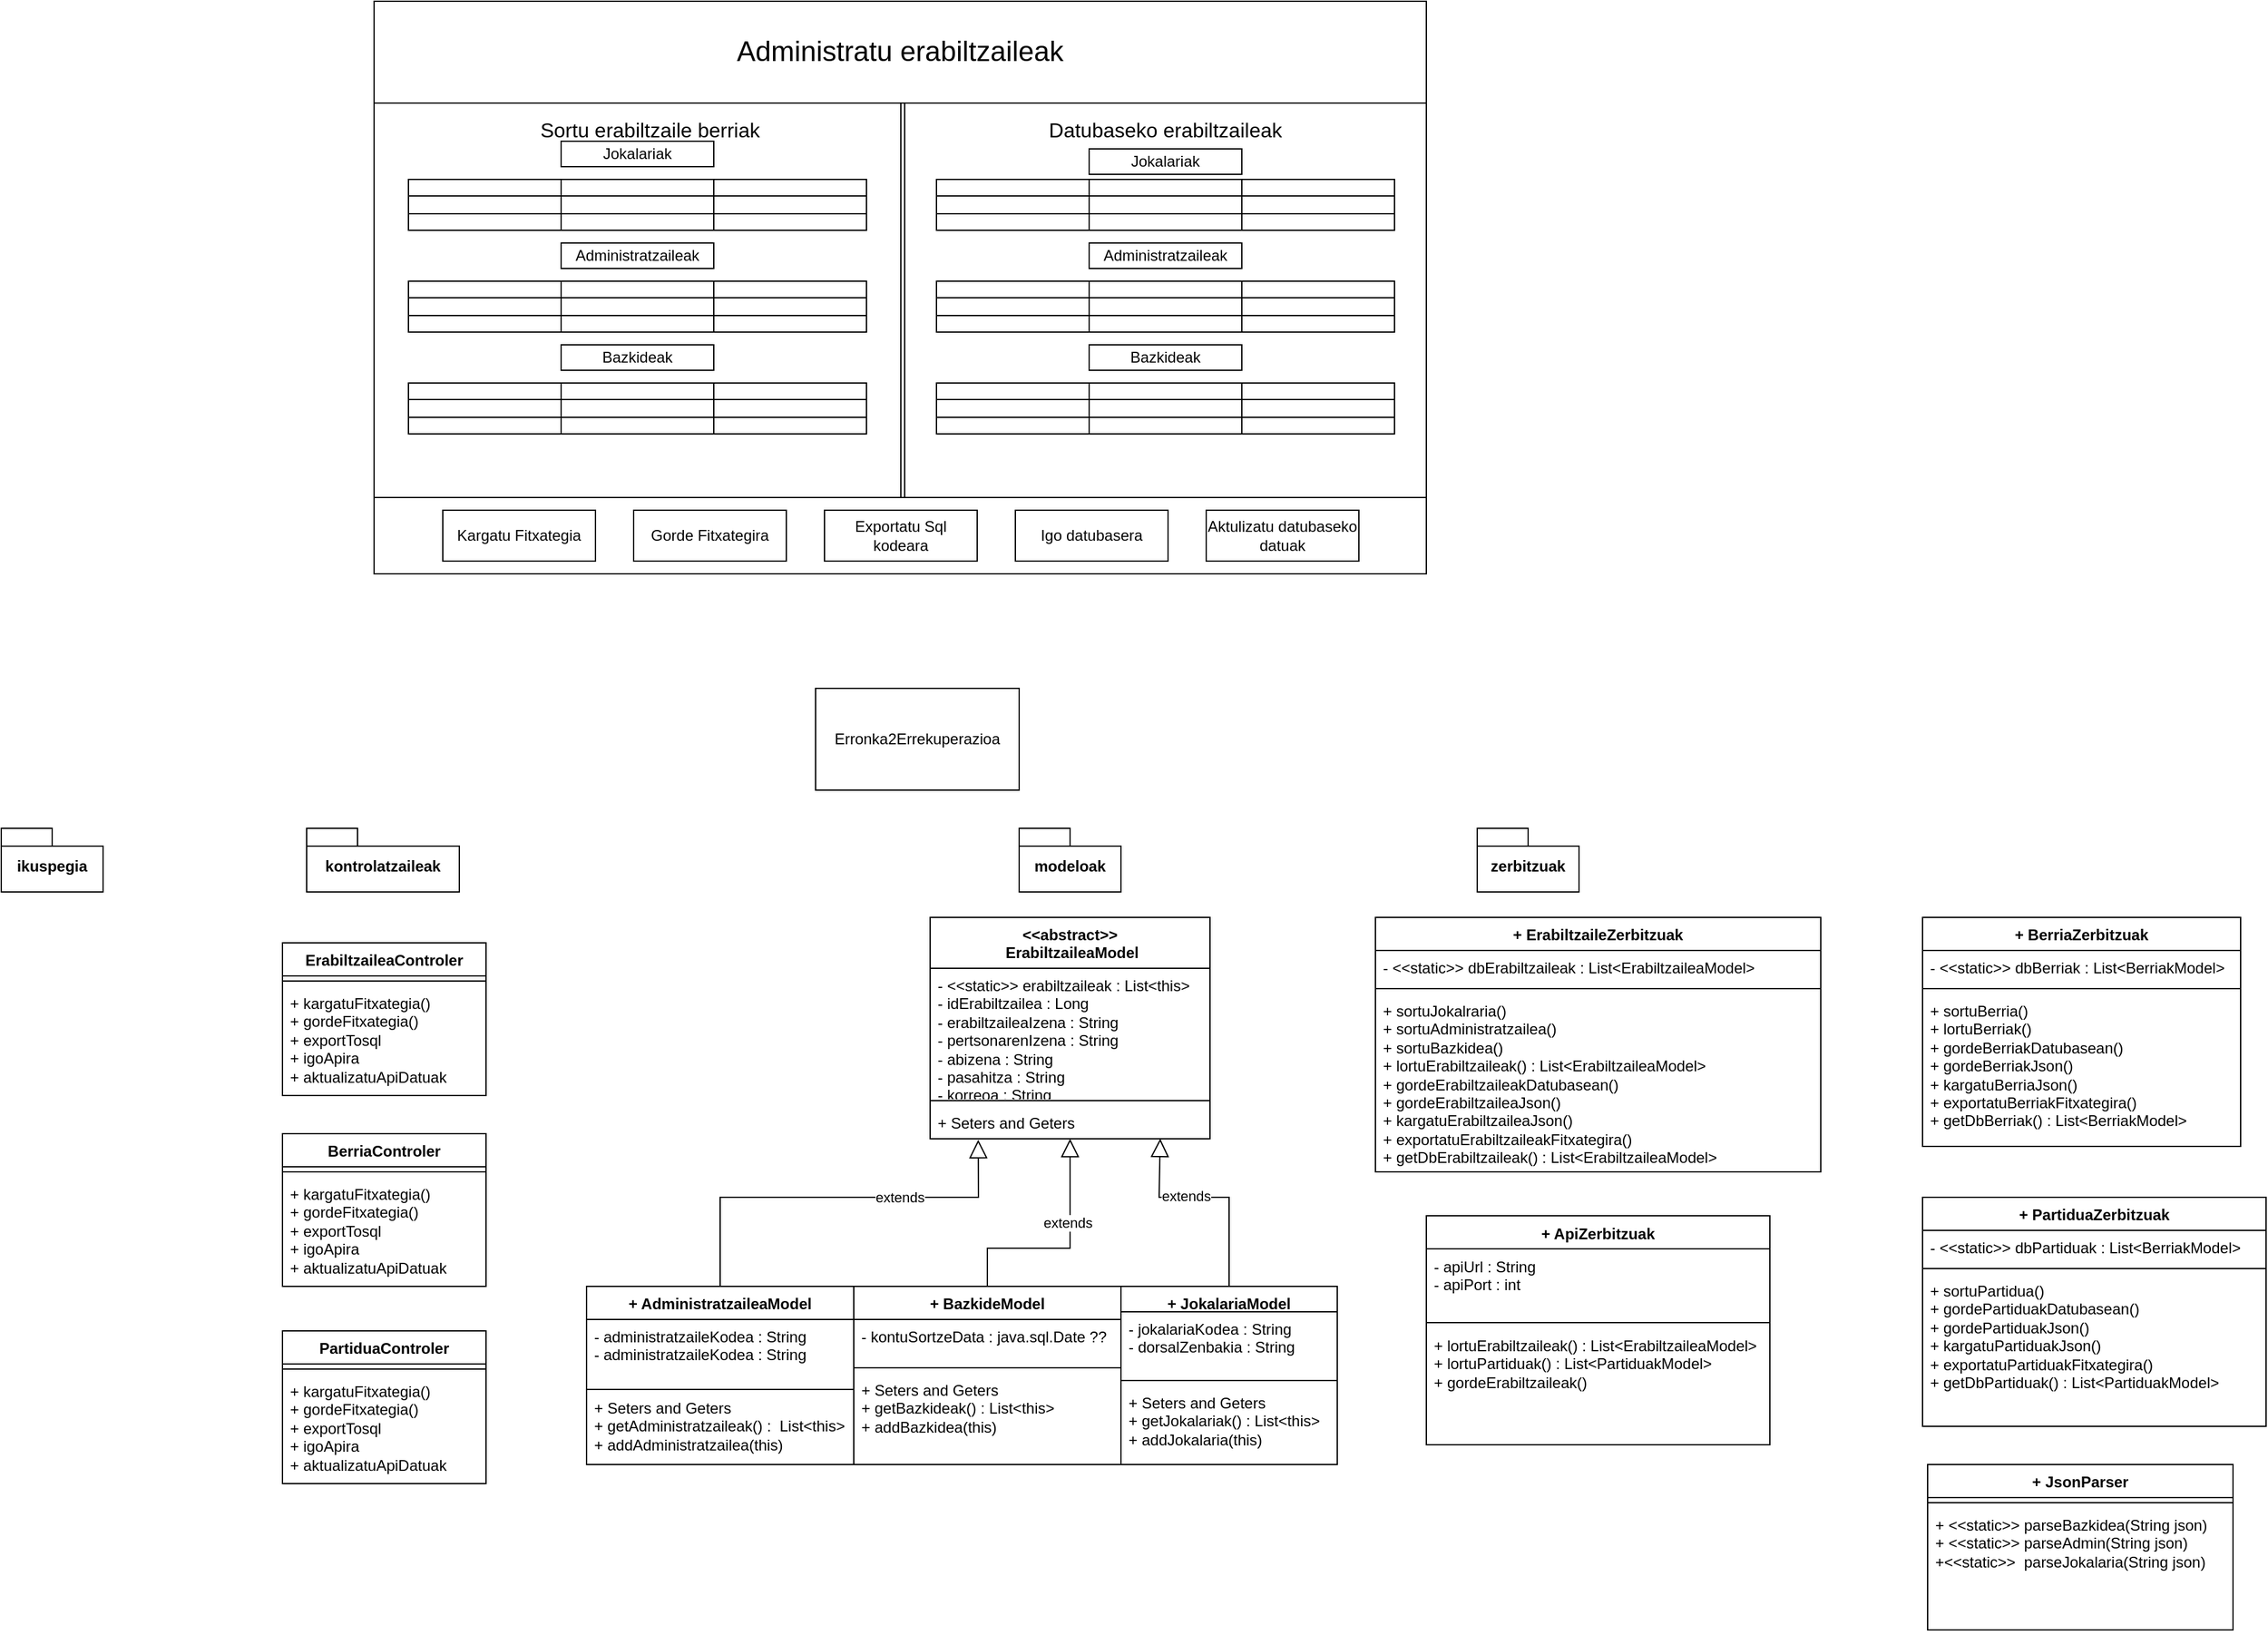 <mxfile version="24.2.1" type="github">
  <diagram name="Página-1" id="b0td1KGCIOVVUUMVwXor">
    <mxGraphModel dx="2000" dy="1765" grid="1" gridSize="10" guides="1" tooltips="1" connect="1" arrows="1" fold="1" page="1" pageScale="1" pageWidth="827" pageHeight="1169" background="#FFFFFF" math="0" shadow="0">
      <root>
        <mxCell id="0" />
        <mxCell id="1" parent="0" />
        <mxCell id="ao7O_Tj5wUaxiQU58cre-1" value="Erronka2Errekuperazioa" style="rounded=0;whiteSpace=wrap;html=1;" parent="1" vertex="1">
          <mxGeometry x="360" y="80" width="160" height="80" as="geometry" />
        </mxCell>
        <mxCell id="ao7O_Tj5wUaxiQU58cre-2" value="ikuspegia" style="shape=folder;fontStyle=1;spacingTop=10;tabWidth=40;tabHeight=14;tabPosition=left;html=1;whiteSpace=wrap;" parent="1" vertex="1">
          <mxGeometry x="-280" y="190" width="80" height="50" as="geometry" />
        </mxCell>
        <mxCell id="ao7O_Tj5wUaxiQU58cre-3" value="kontrolatzaileak" style="shape=folder;fontStyle=1;spacingTop=10;tabWidth=40;tabHeight=14;tabPosition=left;html=1;whiteSpace=wrap;" parent="1" vertex="1">
          <mxGeometry x="-40" y="190" width="120" height="50" as="geometry" />
        </mxCell>
        <mxCell id="ao7O_Tj5wUaxiQU58cre-4" value="modeloak" style="shape=folder;fontStyle=1;spacingTop=10;tabWidth=40;tabHeight=14;tabPosition=left;html=1;whiteSpace=wrap;" parent="1" vertex="1">
          <mxGeometry x="520" y="190" width="80" height="50" as="geometry" />
        </mxCell>
        <mxCell id="ao7O_Tj5wUaxiQU58cre-5" value="zerbitzuak" style="shape=folder;fontStyle=1;spacingTop=10;tabWidth=40;tabHeight=14;tabPosition=left;html=1;whiteSpace=wrap;" parent="1" vertex="1">
          <mxGeometry x="880" y="190" width="80" height="50" as="geometry" />
        </mxCell>
        <mxCell id="ao7O_Tj5wUaxiQU58cre-6" value="&lt;div&gt;&amp;lt;&amp;lt;abstract&amp;gt;&amp;gt;&lt;/div&gt;&amp;nbsp;ErabiltzaileaModel" style="swimlane;fontStyle=1;align=center;verticalAlign=top;childLayout=stackLayout;horizontal=1;startSize=40;horizontalStack=0;resizeParent=1;resizeParentMax=0;resizeLast=0;collapsible=1;marginBottom=0;whiteSpace=wrap;html=1;" parent="1" vertex="1">
          <mxGeometry x="450" y="260" width="220" height="174" as="geometry" />
        </mxCell>
        <mxCell id="ao7O_Tj5wUaxiQU58cre-7" value="&lt;div&gt;- &amp;lt;&amp;lt;static&amp;gt;&amp;gt; erabiltzaileak : List&amp;lt;this&amp;gt;&lt;/div&gt;- idErabiltzailea : Long&lt;div&gt;- erabiltzaileaIzena : String&lt;/div&gt;&lt;div&gt;- pertsonarenIzena : String&lt;/div&gt;&lt;div&gt;- abizena : String&lt;/div&gt;&lt;div&gt;- pasahitza : String&lt;/div&gt;&lt;div&gt;- korreoa : String&lt;/div&gt;" style="text;strokeColor=none;fillColor=none;align=left;verticalAlign=top;spacingLeft=4;spacingRight=4;overflow=hidden;rotatable=0;points=[[0,0.5],[1,0.5]];portConstraint=eastwest;whiteSpace=wrap;html=1;" parent="ao7O_Tj5wUaxiQU58cre-6" vertex="1">
          <mxGeometry y="40" width="220" height="100" as="geometry" />
        </mxCell>
        <mxCell id="ao7O_Tj5wUaxiQU58cre-8" value="" style="line;strokeWidth=1;fillColor=none;align=left;verticalAlign=middle;spacingTop=-1;spacingLeft=3;spacingRight=3;rotatable=0;labelPosition=right;points=[];portConstraint=eastwest;strokeColor=inherit;" parent="ao7O_Tj5wUaxiQU58cre-6" vertex="1">
          <mxGeometry y="140" width="220" height="8" as="geometry" />
        </mxCell>
        <mxCell id="ao7O_Tj5wUaxiQU58cre-9" value="+ Seters and Geters" style="text;strokeColor=none;fillColor=none;align=left;verticalAlign=top;spacingLeft=4;spacingRight=4;overflow=hidden;rotatable=0;points=[[0,0.5],[1,0.5]];portConstraint=eastwest;whiteSpace=wrap;html=1;" parent="ao7O_Tj5wUaxiQU58cre-6" vertex="1">
          <mxGeometry y="148" width="220" height="26" as="geometry" />
        </mxCell>
        <mxCell id="ao7O_Tj5wUaxiQU58cre-10" value="+ JokalariaModel" style="swimlane;fontStyle=1;align=center;verticalAlign=top;childLayout=stackLayout;horizontal=1;startSize=20;horizontalStack=0;resizeParent=1;resizeParentMax=0;resizeLast=0;collapsible=1;marginBottom=0;whiteSpace=wrap;html=1;" parent="1" vertex="1">
          <mxGeometry x="600" y="550" width="170" height="140" as="geometry" />
        </mxCell>
        <mxCell id="LetN_RV759guSiDP1PKQ-1" value="&lt;div&gt;&lt;span style=&quot;background-color: initial;&quot;&gt;- jokalariaKodea : String&lt;/span&gt;&lt;br&gt;&lt;/div&gt;&lt;div&gt;- dorsalZenbakia : String&lt;/div&gt;" style="text;strokeColor=none;fillColor=none;align=left;verticalAlign=top;spacingLeft=4;spacingRight=4;overflow=hidden;rotatable=0;points=[[0,0.5],[1,0.5]];portConstraint=eastwest;whiteSpace=wrap;html=1;" parent="ao7O_Tj5wUaxiQU58cre-10" vertex="1">
          <mxGeometry y="20" width="170" height="50" as="geometry" />
        </mxCell>
        <mxCell id="ao7O_Tj5wUaxiQU58cre-12" value="" style="line;strokeWidth=1;fillColor=none;align=left;verticalAlign=middle;spacingTop=-1;spacingLeft=3;spacingRight=3;rotatable=0;labelPosition=right;points=[];portConstraint=eastwest;strokeColor=inherit;" parent="ao7O_Tj5wUaxiQU58cre-10" vertex="1">
          <mxGeometry y="70" width="170" height="8" as="geometry" />
        </mxCell>
        <mxCell id="ao7O_Tj5wUaxiQU58cre-13" value="+ Seters and Geters&lt;div&gt;+ getJokalariak() : List&amp;lt;this&amp;gt;&lt;/div&gt;&lt;div&gt;+ addJokalaria(this)&lt;/div&gt;" style="text;strokeColor=none;fillColor=none;align=left;verticalAlign=top;spacingLeft=4;spacingRight=4;overflow=hidden;rotatable=0;points=[[0,0.5],[1,0.5]];portConstraint=eastwest;whiteSpace=wrap;html=1;" parent="ao7O_Tj5wUaxiQU58cre-10" vertex="1">
          <mxGeometry y="78" width="170" height="62" as="geometry" />
        </mxCell>
        <mxCell id="LetN_RV759guSiDP1PKQ-2" value="+ BazkideModel" style="swimlane;fontStyle=1;align=center;verticalAlign=top;childLayout=stackLayout;horizontal=1;startSize=26;horizontalStack=0;resizeParent=1;resizeParentMax=0;resizeLast=0;collapsible=1;marginBottom=0;whiteSpace=wrap;html=1;" parent="1" vertex="1">
          <mxGeometry x="390" y="550" width="210" height="140" as="geometry" />
        </mxCell>
        <mxCell id="LetN_RV759guSiDP1PKQ-3" value="&lt;div&gt;&lt;span style=&quot;background-color: initial;&quot;&gt;-&amp;nbsp;kontuSortzeData : java.sql.Date ??&lt;/span&gt;&lt;br&gt;&lt;/div&gt;" style="text;strokeColor=none;fillColor=none;align=left;verticalAlign=top;spacingLeft=4;spacingRight=4;overflow=hidden;rotatable=0;points=[[0,0.5],[1,0.5]];portConstraint=eastwest;whiteSpace=wrap;html=1;" parent="LetN_RV759guSiDP1PKQ-2" vertex="1">
          <mxGeometry y="26" width="210" height="34" as="geometry" />
        </mxCell>
        <mxCell id="LetN_RV759guSiDP1PKQ-4" value="" style="line;strokeWidth=1;fillColor=none;align=left;verticalAlign=middle;spacingTop=-1;spacingLeft=3;spacingRight=3;rotatable=0;labelPosition=right;points=[];portConstraint=eastwest;strokeColor=inherit;" parent="LetN_RV759guSiDP1PKQ-2" vertex="1">
          <mxGeometry y="60" width="210" height="8" as="geometry" />
        </mxCell>
        <mxCell id="LetN_RV759guSiDP1PKQ-5" value="+ Seters and Geters&lt;div&gt;+ getBazkideak() : List&amp;lt;this&amp;gt;&lt;/div&gt;&lt;div&gt;+ addBazkidea(this)&lt;/div&gt;" style="text;strokeColor=none;fillColor=none;align=left;verticalAlign=top;spacingLeft=4;spacingRight=4;overflow=hidden;rotatable=0;points=[[0,0.5],[1,0.5]];portConstraint=eastwest;whiteSpace=wrap;html=1;" parent="LetN_RV759guSiDP1PKQ-2" vertex="1">
          <mxGeometry y="68" width="210" height="72" as="geometry" />
        </mxCell>
        <mxCell id="LetN_RV759guSiDP1PKQ-7" value="+ AdministratzaileaModel" style="swimlane;fontStyle=1;align=center;verticalAlign=top;childLayout=stackLayout;horizontal=1;startSize=26;horizontalStack=0;resizeParent=1;resizeParentMax=0;resizeLast=0;collapsible=1;marginBottom=0;whiteSpace=wrap;html=1;" parent="1" vertex="1">
          <mxGeometry x="180" y="550" width="210" height="140" as="geometry" />
        </mxCell>
        <mxCell id="LetN_RV759guSiDP1PKQ-11" value="&lt;div&gt;&lt;span style=&quot;background-color: initial;&quot;&gt;-&amp;nbsp;administratzaileKodea : String&lt;/span&gt;&lt;br&gt;&lt;/div&gt;&lt;div&gt;-&amp;nbsp;administratzaileKodea : String&lt;br&gt;&lt;/div&gt;" style="text;strokeColor=none;fillColor=none;align=left;verticalAlign=top;spacingLeft=4;spacingRight=4;overflow=hidden;rotatable=0;points=[[0,0.5],[1,0.5]];portConstraint=eastwest;whiteSpace=wrap;html=1;" parent="LetN_RV759guSiDP1PKQ-7" vertex="1">
          <mxGeometry y="26" width="210" height="54" as="geometry" />
        </mxCell>
        <mxCell id="LetN_RV759guSiDP1PKQ-9" value="" style="line;strokeWidth=1;fillColor=none;align=left;verticalAlign=middle;spacingTop=-1;spacingLeft=3;spacingRight=3;rotatable=0;labelPosition=right;points=[];portConstraint=eastwest;strokeColor=inherit;" parent="LetN_RV759guSiDP1PKQ-7" vertex="1">
          <mxGeometry y="80" width="210" height="2" as="geometry" />
        </mxCell>
        <mxCell id="LetN_RV759guSiDP1PKQ-10" value="+ Seters and Geters&lt;div&gt;+ getAdministratzaileak() :&amp;nbsp; List&amp;lt;this&amp;gt;&lt;/div&gt;&lt;div&gt;+ addAdministratzailea(this)&lt;/div&gt;" style="text;strokeColor=none;fillColor=none;align=left;verticalAlign=top;spacingLeft=4;spacingRight=4;overflow=hidden;rotatable=0;points=[[0,0.5],[1,0.5]];portConstraint=eastwest;whiteSpace=wrap;html=1;" parent="LetN_RV759guSiDP1PKQ-7" vertex="1">
          <mxGeometry y="82" width="210" height="58" as="geometry" />
        </mxCell>
        <mxCell id="LetN_RV759guSiDP1PKQ-14" value="" style="endArrow=block;endFill=0;endSize=12;html=1;rounded=0;exitX=0.5;exitY=0;exitDx=0;exitDy=0;entryX=0.822;entryY=0.995;entryDx=0;entryDy=0;entryPerimeter=0;" parent="1" source="ao7O_Tj5wUaxiQU58cre-10" target="ao7O_Tj5wUaxiQU58cre-9" edge="1">
          <mxGeometry width="160" relative="1" as="geometry">
            <mxPoint x="460" y="470" as="sourcePoint" />
            <mxPoint x="620" y="470" as="targetPoint" />
            <Array as="points">
              <mxPoint x="685" y="480" />
              <mxPoint x="630" y="480" />
            </Array>
          </mxGeometry>
        </mxCell>
        <mxCell id="46B2_eWp2keLHhOhj212-5" value="extends" style="edgeLabel;html=1;align=center;verticalAlign=middle;resizable=0;points=[];" parent="LetN_RV759guSiDP1PKQ-14" vertex="1" connectable="0">
          <mxGeometry x="0.223" y="-1" relative="1" as="geometry">
            <mxPoint as="offset" />
          </mxGeometry>
        </mxCell>
        <mxCell id="LetN_RV759guSiDP1PKQ-15" value="" style="endArrow=block;endFill=0;endSize=12;html=1;rounded=0;exitX=0.5;exitY=0;exitDx=0;exitDy=0;" parent="1" source="LetN_RV759guSiDP1PKQ-2" target="ao7O_Tj5wUaxiQU58cre-9" edge="1">
          <mxGeometry width="160" relative="1" as="geometry">
            <mxPoint x="520" y="550" as="sourcePoint" />
            <mxPoint x="452" y="434" as="targetPoint" />
            <Array as="points">
              <mxPoint x="495" y="520" />
              <mxPoint x="560" y="520" />
            </Array>
          </mxGeometry>
        </mxCell>
        <mxCell id="46B2_eWp2keLHhOhj212-6" value="extends" style="edgeLabel;html=1;align=center;verticalAlign=middle;resizable=0;points=[];" parent="LetN_RV759guSiDP1PKQ-15" vertex="1" connectable="0">
          <mxGeometry x="0.277" y="2" relative="1" as="geometry">
            <mxPoint as="offset" />
          </mxGeometry>
        </mxCell>
        <mxCell id="LetN_RV759guSiDP1PKQ-16" value="" style="endArrow=block;endFill=0;endSize=12;html=1;rounded=0;exitX=0.5;exitY=0;exitDx=0;exitDy=0;entryX=0.172;entryY=1.031;entryDx=0;entryDy=0;entryPerimeter=0;" parent="1" source="LetN_RV759guSiDP1PKQ-7" target="ao7O_Tj5wUaxiQU58cre-9" edge="1">
          <mxGeometry width="160" relative="1" as="geometry">
            <mxPoint x="320" y="550" as="sourcePoint" />
            <mxPoint x="365" y="434" as="targetPoint" />
            <Array as="points">
              <mxPoint x="285" y="480" />
              <mxPoint x="488" y="480" />
            </Array>
          </mxGeometry>
        </mxCell>
        <mxCell id="46B2_eWp2keLHhOhj212-7" value="extends" style="edgeLabel;html=1;align=center;verticalAlign=middle;resizable=0;points=[];" parent="LetN_RV759guSiDP1PKQ-16" vertex="1" connectable="0">
          <mxGeometry x="0.323" relative="1" as="geometry">
            <mxPoint as="offset" />
          </mxGeometry>
        </mxCell>
        <mxCell id="LetN_RV759guSiDP1PKQ-30" style="edgeStyle=orthogonalEdgeStyle;rounded=0;orthogonalLoop=1;jettySize=auto;html=1;entryX=1;entryY=1.1;entryDx=0;entryDy=0;entryPerimeter=0;" parent="1" edge="1">
          <mxGeometry relative="1" as="geometry">
            <mxPoint x="750" y="310" as="sourcePoint" />
            <mxPoint x="750" y="310" as="targetPoint" />
          </mxGeometry>
        </mxCell>
        <mxCell id="LetN_RV759guSiDP1PKQ-31" value="+ ErabiltzaileZerbitzuak" style="swimlane;fontStyle=1;align=center;verticalAlign=top;childLayout=stackLayout;horizontal=1;startSize=26;horizontalStack=0;resizeParent=1;resizeParentMax=0;resizeLast=0;collapsible=1;marginBottom=0;whiteSpace=wrap;html=1;" parent="1" vertex="1">
          <mxGeometry x="800" y="260" width="350" height="200" as="geometry" />
        </mxCell>
        <mxCell id="LetN_RV759guSiDP1PKQ-32" value="- &amp;lt;&amp;lt;static&amp;gt;&amp;gt;&amp;nbsp;dbErabiltzaileak : List&amp;lt;ErabiltzaileaModel&amp;gt;" style="text;strokeColor=none;fillColor=none;align=left;verticalAlign=top;spacingLeft=4;spacingRight=4;overflow=hidden;rotatable=0;points=[[0,0.5],[1,0.5]];portConstraint=eastwest;whiteSpace=wrap;html=1;" parent="LetN_RV759guSiDP1PKQ-31" vertex="1">
          <mxGeometry y="26" width="350" height="26" as="geometry" />
        </mxCell>
        <mxCell id="LetN_RV759guSiDP1PKQ-33" value="" style="line;strokeWidth=1;fillColor=none;align=left;verticalAlign=middle;spacingTop=-1;spacingLeft=3;spacingRight=3;rotatable=0;labelPosition=right;points=[];portConstraint=eastwest;strokeColor=inherit;" parent="LetN_RV759guSiDP1PKQ-31" vertex="1">
          <mxGeometry y="52" width="350" height="8" as="geometry" />
        </mxCell>
        <mxCell id="LetN_RV759guSiDP1PKQ-34" value="+ sortuJokalraria()&lt;div&gt;+ sortuAdministratzailea()&lt;/div&gt;&lt;div&gt;+ sortuBazkidea()&lt;/div&gt;&lt;div&gt;+ lortuErabiltzaileak() : List&amp;lt;ErabiltzaileaModel&amp;gt;&lt;/div&gt;&lt;div&gt;+ gordeErabiltzaileakDatubasean()&lt;/div&gt;&lt;div&gt;+ gordeErabiltzaileaJson()&lt;/div&gt;&lt;div&gt;+ kargatuErabiltzaileaJson()&lt;/div&gt;&lt;div&gt;+ exportatuErabiltzaileakFitxategira()&lt;/div&gt;&lt;div&gt;+ getDbErabiltzaileak() :&amp;nbsp;&lt;span style=&quot;background-color: initial;&quot;&gt;List&amp;lt;ErabiltzaileaModel&amp;gt;&lt;/span&gt;&lt;/div&gt;" style="text;strokeColor=none;fillColor=none;align=left;verticalAlign=top;spacingLeft=4;spacingRight=4;overflow=hidden;rotatable=0;points=[[0,0.5],[1,0.5]];portConstraint=eastwest;whiteSpace=wrap;html=1;" parent="LetN_RV759guSiDP1PKQ-31" vertex="1">
          <mxGeometry y="60" width="350" height="140" as="geometry" />
        </mxCell>
        <mxCell id="46B2_eWp2keLHhOhj212-1" value="+ ApiZerbitzuak" style="swimlane;fontStyle=1;align=center;verticalAlign=top;childLayout=stackLayout;horizontal=1;startSize=26;horizontalStack=0;resizeParent=1;resizeParentMax=0;resizeLast=0;collapsible=1;marginBottom=0;whiteSpace=wrap;html=1;" parent="1" vertex="1">
          <mxGeometry x="840" y="494.5" width="270" height="180" as="geometry" />
        </mxCell>
        <mxCell id="46B2_eWp2keLHhOhj212-2" value="- apiUrl : String&lt;div&gt;- apiPort : int&lt;/div&gt;&lt;div&gt;&lt;br&gt;&lt;/div&gt;" style="text;strokeColor=none;fillColor=none;align=left;verticalAlign=top;spacingLeft=4;spacingRight=4;overflow=hidden;rotatable=0;points=[[0,0.5],[1,0.5]];portConstraint=eastwest;whiteSpace=wrap;html=1;" parent="46B2_eWp2keLHhOhj212-1" vertex="1">
          <mxGeometry y="26" width="270" height="54" as="geometry" />
        </mxCell>
        <mxCell id="46B2_eWp2keLHhOhj212-3" value="" style="line;strokeWidth=1;fillColor=none;align=left;verticalAlign=middle;spacingTop=-1;spacingLeft=3;spacingRight=3;rotatable=0;labelPosition=right;points=[];portConstraint=eastwest;strokeColor=inherit;" parent="46B2_eWp2keLHhOhj212-1" vertex="1">
          <mxGeometry y="80" width="270" height="8" as="geometry" />
        </mxCell>
        <mxCell id="46B2_eWp2keLHhOhj212-4" value="+ lortuErabiltzaileak() : List&amp;lt;ErabiltzaileaModel&amp;gt;&lt;div&gt;+ lortuPartiduak() : List&amp;lt;PartiduakModel&amp;gt;&lt;/div&gt;&lt;div&gt;&lt;span style=&quot;background-color: initial;&quot;&gt;+ gordeErabiltzaileak()&lt;/span&gt;&lt;br&gt;&lt;/div&gt;&lt;div&gt;&lt;br&gt;&lt;/div&gt;" style="text;strokeColor=none;fillColor=none;align=left;verticalAlign=top;spacingLeft=4;spacingRight=4;overflow=hidden;rotatable=0;points=[[0,0.5],[1,0.5]];portConstraint=eastwest;whiteSpace=wrap;html=1;" parent="46B2_eWp2keLHhOhj212-1" vertex="1">
          <mxGeometry y="88" width="270" height="92" as="geometry" />
        </mxCell>
        <mxCell id="S7-Wh2ERagbkm9E_UeQp-1" value="+ BerriaZerbitzuak" style="swimlane;fontStyle=1;align=center;verticalAlign=top;childLayout=stackLayout;horizontal=1;startSize=26;horizontalStack=0;resizeParent=1;resizeParentMax=0;resizeLast=0;collapsible=1;marginBottom=0;whiteSpace=wrap;html=1;" parent="1" vertex="1">
          <mxGeometry x="1230" y="260" width="250" height="180" as="geometry" />
        </mxCell>
        <mxCell id="S7-Wh2ERagbkm9E_UeQp-2" value="- &amp;lt;&amp;lt;static&amp;gt;&amp;gt; dbBerriak : List&amp;lt;BerriakModel&amp;gt;" style="text;strokeColor=none;fillColor=none;align=left;verticalAlign=top;spacingLeft=4;spacingRight=4;overflow=hidden;rotatable=0;points=[[0,0.5],[1,0.5]];portConstraint=eastwest;whiteSpace=wrap;html=1;" parent="S7-Wh2ERagbkm9E_UeQp-1" vertex="1">
          <mxGeometry y="26" width="250" height="26" as="geometry" />
        </mxCell>
        <mxCell id="S7-Wh2ERagbkm9E_UeQp-3" value="" style="line;strokeWidth=1;fillColor=none;align=left;verticalAlign=middle;spacingTop=-1;spacingLeft=3;spacingRight=3;rotatable=0;labelPosition=right;points=[];portConstraint=eastwest;strokeColor=inherit;" parent="S7-Wh2ERagbkm9E_UeQp-1" vertex="1">
          <mxGeometry y="52" width="250" height="8" as="geometry" />
        </mxCell>
        <mxCell id="S7-Wh2ERagbkm9E_UeQp-4" value="+ sortuBerria()&lt;div&gt;+ lortuBerriak()&lt;/div&gt;&lt;div&gt;+ gordeBerriakDatubasean()&lt;/div&gt;&lt;div&gt;+ gordeBerriakJson()&lt;/div&gt;&lt;div&gt;+ kargatuBerriaJson()&lt;/div&gt;&lt;div&gt;+ exportatuBerriakFitxategira()&lt;/div&gt;&lt;div&gt;+ getDbBerriak() :&amp;nbsp;&lt;span style=&quot;background-color: initial;&quot;&gt;List&amp;lt;BerriakModel&amp;gt;&lt;/span&gt;&lt;/div&gt;" style="text;strokeColor=none;fillColor=none;align=left;verticalAlign=top;spacingLeft=4;spacingRight=4;overflow=hidden;rotatable=0;points=[[0,0.5],[1,0.5]];portConstraint=eastwest;whiteSpace=wrap;html=1;" parent="S7-Wh2ERagbkm9E_UeQp-1" vertex="1">
          <mxGeometry y="60" width="250" height="120" as="geometry" />
        </mxCell>
        <mxCell id="cyw-tYrNpewF3PEwWVLx-1" value="+ PartiduaZerbitzuak" style="swimlane;fontStyle=1;align=center;verticalAlign=top;childLayout=stackLayout;horizontal=1;startSize=26;horizontalStack=0;resizeParent=1;resizeParentMax=0;resizeLast=0;collapsible=1;marginBottom=0;whiteSpace=wrap;html=1;" parent="1" vertex="1">
          <mxGeometry x="1230" y="480" width="270" height="180" as="geometry" />
        </mxCell>
        <mxCell id="cyw-tYrNpewF3PEwWVLx-2" value="- &amp;lt;&amp;lt;static&amp;gt;&amp;gt; dbPartiduak : List&amp;lt;BerriakModel&amp;gt;" style="text;strokeColor=none;fillColor=none;align=left;verticalAlign=top;spacingLeft=4;spacingRight=4;overflow=hidden;rotatable=0;points=[[0,0.5],[1,0.5]];portConstraint=eastwest;whiteSpace=wrap;html=1;" parent="cyw-tYrNpewF3PEwWVLx-1" vertex="1">
          <mxGeometry y="26" width="270" height="26" as="geometry" />
        </mxCell>
        <mxCell id="cyw-tYrNpewF3PEwWVLx-3" value="" style="line;strokeWidth=1;fillColor=none;align=left;verticalAlign=middle;spacingTop=-1;spacingLeft=3;spacingRight=3;rotatable=0;labelPosition=right;points=[];portConstraint=eastwest;strokeColor=inherit;" parent="cyw-tYrNpewF3PEwWVLx-1" vertex="1">
          <mxGeometry y="52" width="270" height="8" as="geometry" />
        </mxCell>
        <mxCell id="cyw-tYrNpewF3PEwWVLx-4" value="+ sortuPartidua()&lt;div&gt;&lt;span style=&quot;background-color: initial;&quot;&gt;+ gordePartiduakDatubasean()&lt;/span&gt;&lt;br&gt;&lt;/div&gt;&lt;div&gt;+ gordePartiduakJson()&lt;/div&gt;&lt;div&gt;+ kargatuPartiduakJson()&lt;/div&gt;&lt;div&gt;+ exportatuPartiduakFitxategira()&lt;/div&gt;&lt;div&gt;+ getDbPartiduak() :&amp;nbsp;&lt;span style=&quot;background-color: initial;&quot;&gt;List&amp;lt;PartiduakModel&amp;gt;&lt;/span&gt;&lt;/div&gt;" style="text;strokeColor=none;fillColor=none;align=left;verticalAlign=top;spacingLeft=4;spacingRight=4;overflow=hidden;rotatable=0;points=[[0,0.5],[1,0.5]];portConstraint=eastwest;whiteSpace=wrap;html=1;" parent="cyw-tYrNpewF3PEwWVLx-1" vertex="1">
          <mxGeometry y="60" width="270" height="120" as="geometry" />
        </mxCell>
        <mxCell id="fZJk2J1HszPDf72pOkag-2" value="" style="rounded=0;whiteSpace=wrap;html=1;" parent="1" vertex="1">
          <mxGeometry x="13" y="-460" width="827" height="450" as="geometry" />
        </mxCell>
        <mxCell id="fZJk2J1HszPDf72pOkag-3" value="" style="rounded=0;whiteSpace=wrap;html=1;" parent="1" vertex="1">
          <mxGeometry x="13" y="-410" width="827" height="30" as="geometry" />
        </mxCell>
        <mxCell id="fZJk2J1HszPDf72pOkag-4" value="&lt;font style=&quot;font-size: 22px;&quot;&gt;Administratu erabiltzaileak&lt;/font&gt;" style="rounded=0;whiteSpace=wrap;html=1;" parent="1" vertex="1">
          <mxGeometry x="13" y="-460" width="827" height="80" as="geometry" />
        </mxCell>
        <mxCell id="fZJk2J1HszPDf72pOkag-7" value="" style="rounded=0;whiteSpace=wrap;html=1;" parent="1" vertex="1">
          <mxGeometry x="427" y="-380" width="3" height="310" as="geometry" />
        </mxCell>
        <mxCell id="fZJk2J1HszPDf72pOkag-20" value="" style="rounded=0;whiteSpace=wrap;html=1;" parent="1" vertex="1">
          <mxGeometry x="13" y="-70" width="827" height="60" as="geometry" />
        </mxCell>
        <mxCell id="fZJk2J1HszPDf72pOkag-25" value="Jokalariak" style="rounded=0;whiteSpace=wrap;html=1;" parent="1" vertex="1">
          <mxGeometry x="160" y="-350" width="120" height="20" as="geometry" />
        </mxCell>
        <mxCell id="fZJk2J1HszPDf72pOkag-26" value="Administratzaileak" style="rounded=0;whiteSpace=wrap;html=1;" parent="1" vertex="1">
          <mxGeometry x="160" y="-270" width="120" height="20" as="geometry" />
        </mxCell>
        <mxCell id="fZJk2J1HszPDf72pOkag-27" value="Bazkideak" style="rounded=0;whiteSpace=wrap;html=1;" parent="1" vertex="1">
          <mxGeometry x="160" y="-190" width="120" height="20" as="geometry" />
        </mxCell>
        <mxCell id="fZJk2J1HszPDf72pOkag-31" value="Kargatu Fitxategia" style="rounded=0;whiteSpace=wrap;html=1;" parent="1" vertex="1">
          <mxGeometry x="67" y="-60" width="120" height="40" as="geometry" />
        </mxCell>
        <mxCell id="fZJk2J1HszPDf72pOkag-32" value="Gorde Fitxategira" style="rounded=0;whiteSpace=wrap;html=1;" parent="1" vertex="1">
          <mxGeometry x="217" y="-60" width="120" height="40" as="geometry" />
        </mxCell>
        <mxCell id="fZJk2J1HszPDf72pOkag-33" value="Exportatu Sql kodeara" style="rounded=0;whiteSpace=wrap;html=1;" parent="1" vertex="1">
          <mxGeometry x="367" y="-60" width="120" height="40" as="geometry" />
        </mxCell>
        <mxCell id="fZJk2J1HszPDf72pOkag-34" value="Igo datubasera" style="rounded=0;whiteSpace=wrap;html=1;" parent="1" vertex="1">
          <mxGeometry x="517" y="-60" width="120" height="40" as="geometry" />
        </mxCell>
        <mxCell id="fZJk2J1HszPDf72pOkag-35" value="Aktulizatu datubaseko datuak" style="rounded=0;whiteSpace=wrap;html=1;" parent="1" vertex="1">
          <mxGeometry x="667" y="-60" width="120" height="40" as="geometry" />
        </mxCell>
        <mxCell id="fZJk2J1HszPDf72pOkag-36" value="&lt;font style=&quot;font-size: 16px;&quot;&gt;Sortu erabiltzaile berriak&lt;/font&gt;" style="text;html=1;align=center;verticalAlign=middle;whiteSpace=wrap;rounded=0;" parent="1" vertex="1">
          <mxGeometry x="140" y="-374" width="180" height="30" as="geometry" />
        </mxCell>
        <mxCell id="fZJk2J1HszPDf72pOkag-37" value="&lt;font style=&quot;font-size: 16px;&quot;&gt;Datubaseko erabiltzaileak&lt;/font&gt;" style="text;html=1;align=center;verticalAlign=middle;whiteSpace=wrap;rounded=0;" parent="1" vertex="1">
          <mxGeometry x="540" y="-374" width="190" height="30" as="geometry" />
        </mxCell>
        <mxCell id="fZJk2J1HszPDf72pOkag-38" value="" style="shape=table;startSize=0;container=1;collapsible=0;childLayout=tableLayout;fontSize=16;" parent="1" vertex="1">
          <mxGeometry x="40" y="-320" width="360" height="40" as="geometry" />
        </mxCell>
        <mxCell id="fZJk2J1HszPDf72pOkag-39" value="" style="shape=tableRow;horizontal=0;startSize=0;swimlaneHead=0;swimlaneBody=0;strokeColor=inherit;top=0;left=0;bottom=0;right=0;collapsible=0;dropTarget=0;fillColor=none;points=[[0,0.5],[1,0.5]];portConstraint=eastwest;fontSize=16;" parent="fZJk2J1HszPDf72pOkag-38" vertex="1">
          <mxGeometry width="360" height="13" as="geometry" />
        </mxCell>
        <mxCell id="fZJk2J1HszPDf72pOkag-40" value="" style="shape=partialRectangle;html=1;whiteSpace=wrap;connectable=0;strokeColor=inherit;overflow=hidden;fillColor=none;top=0;left=0;bottom=0;right=0;pointerEvents=1;fontSize=16;" parent="fZJk2J1HszPDf72pOkag-39" vertex="1">
          <mxGeometry width="120" height="13" as="geometry">
            <mxRectangle width="120" height="13" as="alternateBounds" />
          </mxGeometry>
        </mxCell>
        <mxCell id="fZJk2J1HszPDf72pOkag-41" value="" style="shape=partialRectangle;html=1;whiteSpace=wrap;connectable=0;strokeColor=inherit;overflow=hidden;fillColor=none;top=0;left=0;bottom=0;right=0;pointerEvents=1;fontSize=16;" parent="fZJk2J1HszPDf72pOkag-39" vertex="1">
          <mxGeometry x="120" width="120" height="13" as="geometry">
            <mxRectangle width="120" height="13" as="alternateBounds" />
          </mxGeometry>
        </mxCell>
        <mxCell id="fZJk2J1HszPDf72pOkag-42" value="" style="shape=partialRectangle;html=1;whiteSpace=wrap;connectable=0;strokeColor=inherit;overflow=hidden;fillColor=none;top=0;left=0;bottom=0;right=0;pointerEvents=1;fontSize=16;" parent="fZJk2J1HszPDf72pOkag-39" vertex="1">
          <mxGeometry x="240" width="120" height="13" as="geometry">
            <mxRectangle width="120" height="13" as="alternateBounds" />
          </mxGeometry>
        </mxCell>
        <mxCell id="fZJk2J1HszPDf72pOkag-43" value="" style="shape=tableRow;horizontal=0;startSize=0;swimlaneHead=0;swimlaneBody=0;strokeColor=inherit;top=0;left=0;bottom=0;right=0;collapsible=0;dropTarget=0;fillColor=none;points=[[0,0.5],[1,0.5]];portConstraint=eastwest;fontSize=16;" parent="fZJk2J1HszPDf72pOkag-38" vertex="1">
          <mxGeometry y="13" width="360" height="14" as="geometry" />
        </mxCell>
        <mxCell id="fZJk2J1HszPDf72pOkag-44" value="" style="shape=partialRectangle;html=1;whiteSpace=wrap;connectable=0;strokeColor=inherit;overflow=hidden;fillColor=none;top=0;left=0;bottom=0;right=0;pointerEvents=1;fontSize=16;" parent="fZJk2J1HszPDf72pOkag-43" vertex="1">
          <mxGeometry width="120" height="14" as="geometry">
            <mxRectangle width="120" height="14" as="alternateBounds" />
          </mxGeometry>
        </mxCell>
        <mxCell id="fZJk2J1HszPDf72pOkag-45" value="" style="shape=partialRectangle;html=1;whiteSpace=wrap;connectable=0;strokeColor=inherit;overflow=hidden;fillColor=none;top=0;left=0;bottom=0;right=0;pointerEvents=1;fontSize=16;" parent="fZJk2J1HszPDf72pOkag-43" vertex="1">
          <mxGeometry x="120" width="120" height="14" as="geometry">
            <mxRectangle width="120" height="14" as="alternateBounds" />
          </mxGeometry>
        </mxCell>
        <mxCell id="fZJk2J1HszPDf72pOkag-46" value="" style="shape=partialRectangle;html=1;whiteSpace=wrap;connectable=0;strokeColor=inherit;overflow=hidden;fillColor=none;top=0;left=0;bottom=0;right=0;pointerEvents=1;fontSize=16;" parent="fZJk2J1HszPDf72pOkag-43" vertex="1">
          <mxGeometry x="240" width="120" height="14" as="geometry">
            <mxRectangle width="120" height="14" as="alternateBounds" />
          </mxGeometry>
        </mxCell>
        <mxCell id="fZJk2J1HszPDf72pOkag-47" value="" style="shape=tableRow;horizontal=0;startSize=0;swimlaneHead=0;swimlaneBody=0;strokeColor=inherit;top=0;left=0;bottom=0;right=0;collapsible=0;dropTarget=0;fillColor=none;points=[[0,0.5],[1,0.5]];portConstraint=eastwest;fontSize=16;" parent="fZJk2J1HszPDf72pOkag-38" vertex="1">
          <mxGeometry y="27" width="360" height="13" as="geometry" />
        </mxCell>
        <mxCell id="fZJk2J1HszPDf72pOkag-48" value="" style="shape=partialRectangle;html=1;whiteSpace=wrap;connectable=0;strokeColor=inherit;overflow=hidden;fillColor=none;top=0;left=0;bottom=0;right=0;pointerEvents=1;fontSize=16;" parent="fZJk2J1HszPDf72pOkag-47" vertex="1">
          <mxGeometry width="120" height="13" as="geometry">
            <mxRectangle width="120" height="13" as="alternateBounds" />
          </mxGeometry>
        </mxCell>
        <mxCell id="fZJk2J1HszPDf72pOkag-49" value="" style="shape=partialRectangle;html=1;whiteSpace=wrap;connectable=0;strokeColor=inherit;overflow=hidden;fillColor=none;top=0;left=0;bottom=0;right=0;pointerEvents=1;fontSize=16;" parent="fZJk2J1HszPDf72pOkag-47" vertex="1">
          <mxGeometry x="120" width="120" height="13" as="geometry">
            <mxRectangle width="120" height="13" as="alternateBounds" />
          </mxGeometry>
        </mxCell>
        <mxCell id="fZJk2J1HszPDf72pOkag-50" value="" style="shape=partialRectangle;html=1;whiteSpace=wrap;connectable=0;strokeColor=inherit;overflow=hidden;fillColor=none;top=0;left=0;bottom=0;right=0;pointerEvents=1;fontSize=16;" parent="fZJk2J1HszPDf72pOkag-47" vertex="1">
          <mxGeometry x="240" width="120" height="13" as="geometry">
            <mxRectangle width="120" height="13" as="alternateBounds" />
          </mxGeometry>
        </mxCell>
        <mxCell id="fZJk2J1HszPDf72pOkag-162" value="ErabiltzaileaControler" style="swimlane;fontStyle=1;align=center;verticalAlign=top;childLayout=stackLayout;horizontal=1;startSize=26;horizontalStack=0;resizeParent=1;resizeParentMax=0;resizeLast=0;collapsible=1;marginBottom=0;whiteSpace=wrap;html=1;" parent="1" vertex="1">
          <mxGeometry x="-59" y="280" width="160" height="120" as="geometry" />
        </mxCell>
        <mxCell id="fZJk2J1HszPDf72pOkag-164" value="" style="line;strokeWidth=1;fillColor=none;align=left;verticalAlign=middle;spacingTop=-1;spacingLeft=3;spacingRight=3;rotatable=0;labelPosition=right;points=[];portConstraint=eastwest;strokeColor=inherit;" parent="fZJk2J1HszPDf72pOkag-162" vertex="1">
          <mxGeometry y="26" width="160" height="8" as="geometry" />
        </mxCell>
        <mxCell id="fZJk2J1HszPDf72pOkag-165" value="+ kargatuFitxategia()&lt;div&gt;+ gordeFitxategia()&lt;/div&gt;&lt;div&gt;+ exportTosql&lt;/div&gt;&lt;div&gt;+ igoApira&lt;/div&gt;&lt;div&gt;+ aktualizatuApiDatuak&lt;/div&gt;" style="text;strokeColor=none;fillColor=none;align=left;verticalAlign=top;spacingLeft=4;spacingRight=4;overflow=hidden;rotatable=0;points=[[0,0.5],[1,0.5]];portConstraint=eastwest;whiteSpace=wrap;html=1;" parent="fZJk2J1HszPDf72pOkag-162" vertex="1">
          <mxGeometry y="34" width="160" height="86" as="geometry" />
        </mxCell>
        <mxCell id="fZJk2J1HszPDf72pOkag-167" value="BerriaControler" style="swimlane;fontStyle=1;align=center;verticalAlign=top;childLayout=stackLayout;horizontal=1;startSize=26;horizontalStack=0;resizeParent=1;resizeParentMax=0;resizeLast=0;collapsible=1;marginBottom=0;whiteSpace=wrap;html=1;" parent="1" vertex="1">
          <mxGeometry x="-59" y="430" width="160" height="120" as="geometry" />
        </mxCell>
        <mxCell id="fZJk2J1HszPDf72pOkag-168" value="" style="line;strokeWidth=1;fillColor=none;align=left;verticalAlign=middle;spacingTop=-1;spacingLeft=3;spacingRight=3;rotatable=0;labelPosition=right;points=[];portConstraint=eastwest;strokeColor=inherit;" parent="fZJk2J1HszPDf72pOkag-167" vertex="1">
          <mxGeometry y="26" width="160" height="8" as="geometry" />
        </mxCell>
        <mxCell id="fZJk2J1HszPDf72pOkag-169" value="+ kargatuFitxategia()&lt;div&gt;+ gordeFitxategia()&lt;/div&gt;&lt;div&gt;+ exportTosql&lt;/div&gt;&lt;div&gt;+ igoApira&lt;/div&gt;&lt;div&gt;+ aktualizatuApiDatuak&lt;/div&gt;" style="text;strokeColor=none;fillColor=none;align=left;verticalAlign=top;spacingLeft=4;spacingRight=4;overflow=hidden;rotatable=0;points=[[0,0.5],[1,0.5]];portConstraint=eastwest;whiteSpace=wrap;html=1;" parent="fZJk2J1HszPDf72pOkag-167" vertex="1">
          <mxGeometry y="34" width="160" height="86" as="geometry" />
        </mxCell>
        <mxCell id="fZJk2J1HszPDf72pOkag-170" value="PartiduaControler" style="swimlane;fontStyle=1;align=center;verticalAlign=top;childLayout=stackLayout;horizontal=1;startSize=26;horizontalStack=0;resizeParent=1;resizeParentMax=0;resizeLast=0;collapsible=1;marginBottom=0;whiteSpace=wrap;html=1;" parent="1" vertex="1">
          <mxGeometry x="-59" y="585" width="160" height="120" as="geometry" />
        </mxCell>
        <mxCell id="fZJk2J1HszPDf72pOkag-171" value="" style="line;strokeWidth=1;fillColor=none;align=left;verticalAlign=middle;spacingTop=-1;spacingLeft=3;spacingRight=3;rotatable=0;labelPosition=right;points=[];portConstraint=eastwest;strokeColor=inherit;" parent="fZJk2J1HszPDf72pOkag-170" vertex="1">
          <mxGeometry y="26" width="160" height="8" as="geometry" />
        </mxCell>
        <mxCell id="fZJk2J1HszPDf72pOkag-172" value="+ kargatuFitxategia()&lt;div&gt;+ gordeFitxategia()&lt;/div&gt;&lt;div&gt;+ exportTosql&lt;/div&gt;&lt;div&gt;+ igoApira&lt;/div&gt;&lt;div&gt;+ aktualizatuApiDatuak&lt;/div&gt;" style="text;strokeColor=none;fillColor=none;align=left;verticalAlign=top;spacingLeft=4;spacingRight=4;overflow=hidden;rotatable=0;points=[[0,0.5],[1,0.5]];portConstraint=eastwest;whiteSpace=wrap;html=1;" parent="fZJk2J1HszPDf72pOkag-170" vertex="1">
          <mxGeometry y="34" width="160" height="86" as="geometry" />
        </mxCell>
        <mxCell id="NZlPnMQHQ7vzGUvV2wzQ-1" value="" style="shape=table;startSize=0;container=1;collapsible=0;childLayout=tableLayout;fontSize=16;" parent="1" vertex="1">
          <mxGeometry x="40" y="-240" width="360" height="40" as="geometry" />
        </mxCell>
        <mxCell id="NZlPnMQHQ7vzGUvV2wzQ-2" value="" style="shape=tableRow;horizontal=0;startSize=0;swimlaneHead=0;swimlaneBody=0;strokeColor=inherit;top=0;left=0;bottom=0;right=0;collapsible=0;dropTarget=0;fillColor=none;points=[[0,0.5],[1,0.5]];portConstraint=eastwest;fontSize=16;" parent="NZlPnMQHQ7vzGUvV2wzQ-1" vertex="1">
          <mxGeometry width="360" height="13" as="geometry" />
        </mxCell>
        <mxCell id="NZlPnMQHQ7vzGUvV2wzQ-3" value="" style="shape=partialRectangle;html=1;whiteSpace=wrap;connectable=0;strokeColor=inherit;overflow=hidden;fillColor=none;top=0;left=0;bottom=0;right=0;pointerEvents=1;fontSize=16;" parent="NZlPnMQHQ7vzGUvV2wzQ-2" vertex="1">
          <mxGeometry width="120" height="13" as="geometry">
            <mxRectangle width="120" height="13" as="alternateBounds" />
          </mxGeometry>
        </mxCell>
        <mxCell id="NZlPnMQHQ7vzGUvV2wzQ-4" value="" style="shape=partialRectangle;html=1;whiteSpace=wrap;connectable=0;strokeColor=inherit;overflow=hidden;fillColor=none;top=0;left=0;bottom=0;right=0;pointerEvents=1;fontSize=16;" parent="NZlPnMQHQ7vzGUvV2wzQ-2" vertex="1">
          <mxGeometry x="120" width="120" height="13" as="geometry">
            <mxRectangle width="120" height="13" as="alternateBounds" />
          </mxGeometry>
        </mxCell>
        <mxCell id="NZlPnMQHQ7vzGUvV2wzQ-5" value="" style="shape=partialRectangle;html=1;whiteSpace=wrap;connectable=0;strokeColor=inherit;overflow=hidden;fillColor=none;top=0;left=0;bottom=0;right=0;pointerEvents=1;fontSize=16;" parent="NZlPnMQHQ7vzGUvV2wzQ-2" vertex="1">
          <mxGeometry x="240" width="120" height="13" as="geometry">
            <mxRectangle width="120" height="13" as="alternateBounds" />
          </mxGeometry>
        </mxCell>
        <mxCell id="NZlPnMQHQ7vzGUvV2wzQ-6" value="" style="shape=tableRow;horizontal=0;startSize=0;swimlaneHead=0;swimlaneBody=0;strokeColor=inherit;top=0;left=0;bottom=0;right=0;collapsible=0;dropTarget=0;fillColor=none;points=[[0,0.5],[1,0.5]];portConstraint=eastwest;fontSize=16;" parent="NZlPnMQHQ7vzGUvV2wzQ-1" vertex="1">
          <mxGeometry y="13" width="360" height="14" as="geometry" />
        </mxCell>
        <mxCell id="NZlPnMQHQ7vzGUvV2wzQ-7" value="" style="shape=partialRectangle;html=1;whiteSpace=wrap;connectable=0;strokeColor=inherit;overflow=hidden;fillColor=none;top=0;left=0;bottom=0;right=0;pointerEvents=1;fontSize=16;" parent="NZlPnMQHQ7vzGUvV2wzQ-6" vertex="1">
          <mxGeometry width="120" height="14" as="geometry">
            <mxRectangle width="120" height="14" as="alternateBounds" />
          </mxGeometry>
        </mxCell>
        <mxCell id="NZlPnMQHQ7vzGUvV2wzQ-8" value="" style="shape=partialRectangle;html=1;whiteSpace=wrap;connectable=0;strokeColor=inherit;overflow=hidden;fillColor=none;top=0;left=0;bottom=0;right=0;pointerEvents=1;fontSize=16;" parent="NZlPnMQHQ7vzGUvV2wzQ-6" vertex="1">
          <mxGeometry x="120" width="120" height="14" as="geometry">
            <mxRectangle width="120" height="14" as="alternateBounds" />
          </mxGeometry>
        </mxCell>
        <mxCell id="NZlPnMQHQ7vzGUvV2wzQ-9" value="" style="shape=partialRectangle;html=1;whiteSpace=wrap;connectable=0;strokeColor=inherit;overflow=hidden;fillColor=none;top=0;left=0;bottom=0;right=0;pointerEvents=1;fontSize=16;" parent="NZlPnMQHQ7vzGUvV2wzQ-6" vertex="1">
          <mxGeometry x="240" width="120" height="14" as="geometry">
            <mxRectangle width="120" height="14" as="alternateBounds" />
          </mxGeometry>
        </mxCell>
        <mxCell id="NZlPnMQHQ7vzGUvV2wzQ-10" value="" style="shape=tableRow;horizontal=0;startSize=0;swimlaneHead=0;swimlaneBody=0;strokeColor=inherit;top=0;left=0;bottom=0;right=0;collapsible=0;dropTarget=0;fillColor=none;points=[[0,0.5],[1,0.5]];portConstraint=eastwest;fontSize=16;" parent="NZlPnMQHQ7vzGUvV2wzQ-1" vertex="1">
          <mxGeometry y="27" width="360" height="13" as="geometry" />
        </mxCell>
        <mxCell id="NZlPnMQHQ7vzGUvV2wzQ-11" value="" style="shape=partialRectangle;html=1;whiteSpace=wrap;connectable=0;strokeColor=inherit;overflow=hidden;fillColor=none;top=0;left=0;bottom=0;right=0;pointerEvents=1;fontSize=16;" parent="NZlPnMQHQ7vzGUvV2wzQ-10" vertex="1">
          <mxGeometry width="120" height="13" as="geometry">
            <mxRectangle width="120" height="13" as="alternateBounds" />
          </mxGeometry>
        </mxCell>
        <mxCell id="NZlPnMQHQ7vzGUvV2wzQ-12" value="" style="shape=partialRectangle;html=1;whiteSpace=wrap;connectable=0;strokeColor=inherit;overflow=hidden;fillColor=none;top=0;left=0;bottom=0;right=0;pointerEvents=1;fontSize=16;" parent="NZlPnMQHQ7vzGUvV2wzQ-10" vertex="1">
          <mxGeometry x="120" width="120" height="13" as="geometry">
            <mxRectangle width="120" height="13" as="alternateBounds" />
          </mxGeometry>
        </mxCell>
        <mxCell id="NZlPnMQHQ7vzGUvV2wzQ-13" value="" style="shape=partialRectangle;html=1;whiteSpace=wrap;connectable=0;strokeColor=inherit;overflow=hidden;fillColor=none;top=0;left=0;bottom=0;right=0;pointerEvents=1;fontSize=16;" parent="NZlPnMQHQ7vzGUvV2wzQ-10" vertex="1">
          <mxGeometry x="240" width="120" height="13" as="geometry">
            <mxRectangle width="120" height="13" as="alternateBounds" />
          </mxGeometry>
        </mxCell>
        <mxCell id="NZlPnMQHQ7vzGUvV2wzQ-14" value="" style="shape=table;startSize=0;container=1;collapsible=0;childLayout=tableLayout;fontSize=16;" parent="1" vertex="1">
          <mxGeometry x="40" y="-160" width="360" height="40" as="geometry" />
        </mxCell>
        <mxCell id="NZlPnMQHQ7vzGUvV2wzQ-15" value="" style="shape=tableRow;horizontal=0;startSize=0;swimlaneHead=0;swimlaneBody=0;strokeColor=inherit;top=0;left=0;bottom=0;right=0;collapsible=0;dropTarget=0;fillColor=none;points=[[0,0.5],[1,0.5]];portConstraint=eastwest;fontSize=16;" parent="NZlPnMQHQ7vzGUvV2wzQ-14" vertex="1">
          <mxGeometry width="360" height="13" as="geometry" />
        </mxCell>
        <mxCell id="NZlPnMQHQ7vzGUvV2wzQ-16" value="" style="shape=partialRectangle;html=1;whiteSpace=wrap;connectable=0;strokeColor=inherit;overflow=hidden;fillColor=none;top=0;left=0;bottom=0;right=0;pointerEvents=1;fontSize=16;" parent="NZlPnMQHQ7vzGUvV2wzQ-15" vertex="1">
          <mxGeometry width="120" height="13" as="geometry">
            <mxRectangle width="120" height="13" as="alternateBounds" />
          </mxGeometry>
        </mxCell>
        <mxCell id="NZlPnMQHQ7vzGUvV2wzQ-17" value="" style="shape=partialRectangle;html=1;whiteSpace=wrap;connectable=0;strokeColor=inherit;overflow=hidden;fillColor=none;top=0;left=0;bottom=0;right=0;pointerEvents=1;fontSize=16;" parent="NZlPnMQHQ7vzGUvV2wzQ-15" vertex="1">
          <mxGeometry x="120" width="120" height="13" as="geometry">
            <mxRectangle width="120" height="13" as="alternateBounds" />
          </mxGeometry>
        </mxCell>
        <mxCell id="NZlPnMQHQ7vzGUvV2wzQ-18" value="" style="shape=partialRectangle;html=1;whiteSpace=wrap;connectable=0;strokeColor=inherit;overflow=hidden;fillColor=none;top=0;left=0;bottom=0;right=0;pointerEvents=1;fontSize=16;" parent="NZlPnMQHQ7vzGUvV2wzQ-15" vertex="1">
          <mxGeometry x="240" width="120" height="13" as="geometry">
            <mxRectangle width="120" height="13" as="alternateBounds" />
          </mxGeometry>
        </mxCell>
        <mxCell id="NZlPnMQHQ7vzGUvV2wzQ-19" value="" style="shape=tableRow;horizontal=0;startSize=0;swimlaneHead=0;swimlaneBody=0;strokeColor=inherit;top=0;left=0;bottom=0;right=0;collapsible=0;dropTarget=0;fillColor=none;points=[[0,0.5],[1,0.5]];portConstraint=eastwest;fontSize=16;" parent="NZlPnMQHQ7vzGUvV2wzQ-14" vertex="1">
          <mxGeometry y="13" width="360" height="14" as="geometry" />
        </mxCell>
        <mxCell id="NZlPnMQHQ7vzGUvV2wzQ-20" value="" style="shape=partialRectangle;html=1;whiteSpace=wrap;connectable=0;strokeColor=inherit;overflow=hidden;fillColor=none;top=0;left=0;bottom=0;right=0;pointerEvents=1;fontSize=16;" parent="NZlPnMQHQ7vzGUvV2wzQ-19" vertex="1">
          <mxGeometry width="120" height="14" as="geometry">
            <mxRectangle width="120" height="14" as="alternateBounds" />
          </mxGeometry>
        </mxCell>
        <mxCell id="NZlPnMQHQ7vzGUvV2wzQ-21" value="" style="shape=partialRectangle;html=1;whiteSpace=wrap;connectable=0;strokeColor=inherit;overflow=hidden;fillColor=none;top=0;left=0;bottom=0;right=0;pointerEvents=1;fontSize=16;" parent="NZlPnMQHQ7vzGUvV2wzQ-19" vertex="1">
          <mxGeometry x="120" width="120" height="14" as="geometry">
            <mxRectangle width="120" height="14" as="alternateBounds" />
          </mxGeometry>
        </mxCell>
        <mxCell id="NZlPnMQHQ7vzGUvV2wzQ-22" value="" style="shape=partialRectangle;html=1;whiteSpace=wrap;connectable=0;strokeColor=inherit;overflow=hidden;fillColor=none;top=0;left=0;bottom=0;right=0;pointerEvents=1;fontSize=16;" parent="NZlPnMQHQ7vzGUvV2wzQ-19" vertex="1">
          <mxGeometry x="240" width="120" height="14" as="geometry">
            <mxRectangle width="120" height="14" as="alternateBounds" />
          </mxGeometry>
        </mxCell>
        <mxCell id="NZlPnMQHQ7vzGUvV2wzQ-23" value="" style="shape=tableRow;horizontal=0;startSize=0;swimlaneHead=0;swimlaneBody=0;strokeColor=inherit;top=0;left=0;bottom=0;right=0;collapsible=0;dropTarget=0;fillColor=none;points=[[0,0.5],[1,0.5]];portConstraint=eastwest;fontSize=16;" parent="NZlPnMQHQ7vzGUvV2wzQ-14" vertex="1">
          <mxGeometry y="27" width="360" height="13" as="geometry" />
        </mxCell>
        <mxCell id="NZlPnMQHQ7vzGUvV2wzQ-24" value="" style="shape=partialRectangle;html=1;whiteSpace=wrap;connectable=0;strokeColor=inherit;overflow=hidden;fillColor=none;top=0;left=0;bottom=0;right=0;pointerEvents=1;fontSize=16;" parent="NZlPnMQHQ7vzGUvV2wzQ-23" vertex="1">
          <mxGeometry width="120" height="13" as="geometry">
            <mxRectangle width="120" height="13" as="alternateBounds" />
          </mxGeometry>
        </mxCell>
        <mxCell id="NZlPnMQHQ7vzGUvV2wzQ-25" value="" style="shape=partialRectangle;html=1;whiteSpace=wrap;connectable=0;strokeColor=inherit;overflow=hidden;fillColor=none;top=0;left=0;bottom=0;right=0;pointerEvents=1;fontSize=16;" parent="NZlPnMQHQ7vzGUvV2wzQ-23" vertex="1">
          <mxGeometry x="120" width="120" height="13" as="geometry">
            <mxRectangle width="120" height="13" as="alternateBounds" />
          </mxGeometry>
        </mxCell>
        <mxCell id="NZlPnMQHQ7vzGUvV2wzQ-26" value="" style="shape=partialRectangle;html=1;whiteSpace=wrap;connectable=0;strokeColor=inherit;overflow=hidden;fillColor=none;top=0;left=0;bottom=0;right=0;pointerEvents=1;fontSize=16;" parent="NZlPnMQHQ7vzGUvV2wzQ-23" vertex="1">
          <mxGeometry x="240" width="120" height="13" as="geometry">
            <mxRectangle width="120" height="13" as="alternateBounds" />
          </mxGeometry>
        </mxCell>
        <mxCell id="NZlPnMQHQ7vzGUvV2wzQ-27" value="Jokalariak" style="rounded=0;whiteSpace=wrap;html=1;" parent="1" vertex="1">
          <mxGeometry x="575" y="-344" width="120" height="20" as="geometry" />
        </mxCell>
        <mxCell id="NZlPnMQHQ7vzGUvV2wzQ-28" value="Administratzaileak" style="rounded=0;whiteSpace=wrap;html=1;" parent="1" vertex="1">
          <mxGeometry x="575" y="-270" width="120" height="20" as="geometry" />
        </mxCell>
        <mxCell id="NZlPnMQHQ7vzGUvV2wzQ-29" value="Bazkideak" style="rounded=0;whiteSpace=wrap;html=1;" parent="1" vertex="1">
          <mxGeometry x="575" y="-190" width="120" height="20" as="geometry" />
        </mxCell>
        <mxCell id="NZlPnMQHQ7vzGUvV2wzQ-30" value="" style="shape=table;startSize=0;container=1;collapsible=0;childLayout=tableLayout;fontSize=16;" parent="1" vertex="1">
          <mxGeometry x="455" y="-320" width="360" height="40" as="geometry" />
        </mxCell>
        <mxCell id="NZlPnMQHQ7vzGUvV2wzQ-31" value="" style="shape=tableRow;horizontal=0;startSize=0;swimlaneHead=0;swimlaneBody=0;strokeColor=inherit;top=0;left=0;bottom=0;right=0;collapsible=0;dropTarget=0;fillColor=none;points=[[0,0.5],[1,0.5]];portConstraint=eastwest;fontSize=16;" parent="NZlPnMQHQ7vzGUvV2wzQ-30" vertex="1">
          <mxGeometry width="360" height="13" as="geometry" />
        </mxCell>
        <mxCell id="NZlPnMQHQ7vzGUvV2wzQ-32" value="" style="shape=partialRectangle;html=1;whiteSpace=wrap;connectable=0;strokeColor=inherit;overflow=hidden;fillColor=none;top=0;left=0;bottom=0;right=0;pointerEvents=1;fontSize=16;" parent="NZlPnMQHQ7vzGUvV2wzQ-31" vertex="1">
          <mxGeometry width="120" height="13" as="geometry">
            <mxRectangle width="120" height="13" as="alternateBounds" />
          </mxGeometry>
        </mxCell>
        <mxCell id="NZlPnMQHQ7vzGUvV2wzQ-33" value="" style="shape=partialRectangle;html=1;whiteSpace=wrap;connectable=0;strokeColor=inherit;overflow=hidden;fillColor=none;top=0;left=0;bottom=0;right=0;pointerEvents=1;fontSize=16;" parent="NZlPnMQHQ7vzGUvV2wzQ-31" vertex="1">
          <mxGeometry x="120" width="120" height="13" as="geometry">
            <mxRectangle width="120" height="13" as="alternateBounds" />
          </mxGeometry>
        </mxCell>
        <mxCell id="NZlPnMQHQ7vzGUvV2wzQ-34" value="" style="shape=partialRectangle;html=1;whiteSpace=wrap;connectable=0;strokeColor=inherit;overflow=hidden;fillColor=none;top=0;left=0;bottom=0;right=0;pointerEvents=1;fontSize=16;" parent="NZlPnMQHQ7vzGUvV2wzQ-31" vertex="1">
          <mxGeometry x="240" width="120" height="13" as="geometry">
            <mxRectangle width="120" height="13" as="alternateBounds" />
          </mxGeometry>
        </mxCell>
        <mxCell id="NZlPnMQHQ7vzGUvV2wzQ-35" value="" style="shape=tableRow;horizontal=0;startSize=0;swimlaneHead=0;swimlaneBody=0;strokeColor=inherit;top=0;left=0;bottom=0;right=0;collapsible=0;dropTarget=0;fillColor=none;points=[[0,0.5],[1,0.5]];portConstraint=eastwest;fontSize=16;" parent="NZlPnMQHQ7vzGUvV2wzQ-30" vertex="1">
          <mxGeometry y="13" width="360" height="14" as="geometry" />
        </mxCell>
        <mxCell id="NZlPnMQHQ7vzGUvV2wzQ-36" value="" style="shape=partialRectangle;html=1;whiteSpace=wrap;connectable=0;strokeColor=inherit;overflow=hidden;fillColor=none;top=0;left=0;bottom=0;right=0;pointerEvents=1;fontSize=16;" parent="NZlPnMQHQ7vzGUvV2wzQ-35" vertex="1">
          <mxGeometry width="120" height="14" as="geometry">
            <mxRectangle width="120" height="14" as="alternateBounds" />
          </mxGeometry>
        </mxCell>
        <mxCell id="NZlPnMQHQ7vzGUvV2wzQ-37" value="" style="shape=partialRectangle;html=1;whiteSpace=wrap;connectable=0;strokeColor=inherit;overflow=hidden;fillColor=none;top=0;left=0;bottom=0;right=0;pointerEvents=1;fontSize=16;" parent="NZlPnMQHQ7vzGUvV2wzQ-35" vertex="1">
          <mxGeometry x="120" width="120" height="14" as="geometry">
            <mxRectangle width="120" height="14" as="alternateBounds" />
          </mxGeometry>
        </mxCell>
        <mxCell id="NZlPnMQHQ7vzGUvV2wzQ-38" value="" style="shape=partialRectangle;html=1;whiteSpace=wrap;connectable=0;strokeColor=inherit;overflow=hidden;fillColor=none;top=0;left=0;bottom=0;right=0;pointerEvents=1;fontSize=16;" parent="NZlPnMQHQ7vzGUvV2wzQ-35" vertex="1">
          <mxGeometry x="240" width="120" height="14" as="geometry">
            <mxRectangle width="120" height="14" as="alternateBounds" />
          </mxGeometry>
        </mxCell>
        <mxCell id="NZlPnMQHQ7vzGUvV2wzQ-39" value="" style="shape=tableRow;horizontal=0;startSize=0;swimlaneHead=0;swimlaneBody=0;strokeColor=inherit;top=0;left=0;bottom=0;right=0;collapsible=0;dropTarget=0;fillColor=none;points=[[0,0.5],[1,0.5]];portConstraint=eastwest;fontSize=16;" parent="NZlPnMQHQ7vzGUvV2wzQ-30" vertex="1">
          <mxGeometry y="27" width="360" height="13" as="geometry" />
        </mxCell>
        <mxCell id="NZlPnMQHQ7vzGUvV2wzQ-40" value="" style="shape=partialRectangle;html=1;whiteSpace=wrap;connectable=0;strokeColor=inherit;overflow=hidden;fillColor=none;top=0;left=0;bottom=0;right=0;pointerEvents=1;fontSize=16;" parent="NZlPnMQHQ7vzGUvV2wzQ-39" vertex="1">
          <mxGeometry width="120" height="13" as="geometry">
            <mxRectangle width="120" height="13" as="alternateBounds" />
          </mxGeometry>
        </mxCell>
        <mxCell id="NZlPnMQHQ7vzGUvV2wzQ-41" value="" style="shape=partialRectangle;html=1;whiteSpace=wrap;connectable=0;strokeColor=inherit;overflow=hidden;fillColor=none;top=0;left=0;bottom=0;right=0;pointerEvents=1;fontSize=16;" parent="NZlPnMQHQ7vzGUvV2wzQ-39" vertex="1">
          <mxGeometry x="120" width="120" height="13" as="geometry">
            <mxRectangle width="120" height="13" as="alternateBounds" />
          </mxGeometry>
        </mxCell>
        <mxCell id="NZlPnMQHQ7vzGUvV2wzQ-42" value="" style="shape=partialRectangle;html=1;whiteSpace=wrap;connectable=0;strokeColor=inherit;overflow=hidden;fillColor=none;top=0;left=0;bottom=0;right=0;pointerEvents=1;fontSize=16;" parent="NZlPnMQHQ7vzGUvV2wzQ-39" vertex="1">
          <mxGeometry x="240" width="120" height="13" as="geometry">
            <mxRectangle width="120" height="13" as="alternateBounds" />
          </mxGeometry>
        </mxCell>
        <mxCell id="NZlPnMQHQ7vzGUvV2wzQ-43" value="" style="shape=table;startSize=0;container=1;collapsible=0;childLayout=tableLayout;fontSize=16;" parent="1" vertex="1">
          <mxGeometry x="455" y="-240" width="360" height="40" as="geometry" />
        </mxCell>
        <mxCell id="NZlPnMQHQ7vzGUvV2wzQ-44" value="" style="shape=tableRow;horizontal=0;startSize=0;swimlaneHead=0;swimlaneBody=0;strokeColor=inherit;top=0;left=0;bottom=0;right=0;collapsible=0;dropTarget=0;fillColor=none;points=[[0,0.5],[1,0.5]];portConstraint=eastwest;fontSize=16;" parent="NZlPnMQHQ7vzGUvV2wzQ-43" vertex="1">
          <mxGeometry width="360" height="13" as="geometry" />
        </mxCell>
        <mxCell id="NZlPnMQHQ7vzGUvV2wzQ-45" value="" style="shape=partialRectangle;html=1;whiteSpace=wrap;connectable=0;strokeColor=inherit;overflow=hidden;fillColor=none;top=0;left=0;bottom=0;right=0;pointerEvents=1;fontSize=16;" parent="NZlPnMQHQ7vzGUvV2wzQ-44" vertex="1">
          <mxGeometry width="120" height="13" as="geometry">
            <mxRectangle width="120" height="13" as="alternateBounds" />
          </mxGeometry>
        </mxCell>
        <mxCell id="NZlPnMQHQ7vzGUvV2wzQ-46" value="" style="shape=partialRectangle;html=1;whiteSpace=wrap;connectable=0;strokeColor=inherit;overflow=hidden;fillColor=none;top=0;left=0;bottom=0;right=0;pointerEvents=1;fontSize=16;" parent="NZlPnMQHQ7vzGUvV2wzQ-44" vertex="1">
          <mxGeometry x="120" width="120" height="13" as="geometry">
            <mxRectangle width="120" height="13" as="alternateBounds" />
          </mxGeometry>
        </mxCell>
        <mxCell id="NZlPnMQHQ7vzGUvV2wzQ-47" value="" style="shape=partialRectangle;html=1;whiteSpace=wrap;connectable=0;strokeColor=inherit;overflow=hidden;fillColor=none;top=0;left=0;bottom=0;right=0;pointerEvents=1;fontSize=16;" parent="NZlPnMQHQ7vzGUvV2wzQ-44" vertex="1">
          <mxGeometry x="240" width="120" height="13" as="geometry">
            <mxRectangle width="120" height="13" as="alternateBounds" />
          </mxGeometry>
        </mxCell>
        <mxCell id="NZlPnMQHQ7vzGUvV2wzQ-48" value="" style="shape=tableRow;horizontal=0;startSize=0;swimlaneHead=0;swimlaneBody=0;strokeColor=inherit;top=0;left=0;bottom=0;right=0;collapsible=0;dropTarget=0;fillColor=none;points=[[0,0.5],[1,0.5]];portConstraint=eastwest;fontSize=16;" parent="NZlPnMQHQ7vzGUvV2wzQ-43" vertex="1">
          <mxGeometry y="13" width="360" height="14" as="geometry" />
        </mxCell>
        <mxCell id="NZlPnMQHQ7vzGUvV2wzQ-49" value="" style="shape=partialRectangle;html=1;whiteSpace=wrap;connectable=0;strokeColor=inherit;overflow=hidden;fillColor=none;top=0;left=0;bottom=0;right=0;pointerEvents=1;fontSize=16;" parent="NZlPnMQHQ7vzGUvV2wzQ-48" vertex="1">
          <mxGeometry width="120" height="14" as="geometry">
            <mxRectangle width="120" height="14" as="alternateBounds" />
          </mxGeometry>
        </mxCell>
        <mxCell id="NZlPnMQHQ7vzGUvV2wzQ-50" value="" style="shape=partialRectangle;html=1;whiteSpace=wrap;connectable=0;strokeColor=inherit;overflow=hidden;fillColor=none;top=0;left=0;bottom=0;right=0;pointerEvents=1;fontSize=16;" parent="NZlPnMQHQ7vzGUvV2wzQ-48" vertex="1">
          <mxGeometry x="120" width="120" height="14" as="geometry">
            <mxRectangle width="120" height="14" as="alternateBounds" />
          </mxGeometry>
        </mxCell>
        <mxCell id="NZlPnMQHQ7vzGUvV2wzQ-51" value="" style="shape=partialRectangle;html=1;whiteSpace=wrap;connectable=0;strokeColor=inherit;overflow=hidden;fillColor=none;top=0;left=0;bottom=0;right=0;pointerEvents=1;fontSize=16;" parent="NZlPnMQHQ7vzGUvV2wzQ-48" vertex="1">
          <mxGeometry x="240" width="120" height="14" as="geometry">
            <mxRectangle width="120" height="14" as="alternateBounds" />
          </mxGeometry>
        </mxCell>
        <mxCell id="NZlPnMQHQ7vzGUvV2wzQ-52" value="" style="shape=tableRow;horizontal=0;startSize=0;swimlaneHead=0;swimlaneBody=0;strokeColor=inherit;top=0;left=0;bottom=0;right=0;collapsible=0;dropTarget=0;fillColor=none;points=[[0,0.5],[1,0.5]];portConstraint=eastwest;fontSize=16;" parent="NZlPnMQHQ7vzGUvV2wzQ-43" vertex="1">
          <mxGeometry y="27" width="360" height="13" as="geometry" />
        </mxCell>
        <mxCell id="NZlPnMQHQ7vzGUvV2wzQ-53" value="" style="shape=partialRectangle;html=1;whiteSpace=wrap;connectable=0;strokeColor=inherit;overflow=hidden;fillColor=none;top=0;left=0;bottom=0;right=0;pointerEvents=1;fontSize=16;" parent="NZlPnMQHQ7vzGUvV2wzQ-52" vertex="1">
          <mxGeometry width="120" height="13" as="geometry">
            <mxRectangle width="120" height="13" as="alternateBounds" />
          </mxGeometry>
        </mxCell>
        <mxCell id="NZlPnMQHQ7vzGUvV2wzQ-54" value="" style="shape=partialRectangle;html=1;whiteSpace=wrap;connectable=0;strokeColor=inherit;overflow=hidden;fillColor=none;top=0;left=0;bottom=0;right=0;pointerEvents=1;fontSize=16;" parent="NZlPnMQHQ7vzGUvV2wzQ-52" vertex="1">
          <mxGeometry x="120" width="120" height="13" as="geometry">
            <mxRectangle width="120" height="13" as="alternateBounds" />
          </mxGeometry>
        </mxCell>
        <mxCell id="NZlPnMQHQ7vzGUvV2wzQ-55" value="" style="shape=partialRectangle;html=1;whiteSpace=wrap;connectable=0;strokeColor=inherit;overflow=hidden;fillColor=none;top=0;left=0;bottom=0;right=0;pointerEvents=1;fontSize=16;" parent="NZlPnMQHQ7vzGUvV2wzQ-52" vertex="1">
          <mxGeometry x="240" width="120" height="13" as="geometry">
            <mxRectangle width="120" height="13" as="alternateBounds" />
          </mxGeometry>
        </mxCell>
        <mxCell id="NZlPnMQHQ7vzGUvV2wzQ-56" value="" style="shape=table;startSize=0;container=1;collapsible=0;childLayout=tableLayout;fontSize=16;" parent="1" vertex="1">
          <mxGeometry x="455" y="-160" width="360" height="40" as="geometry" />
        </mxCell>
        <mxCell id="NZlPnMQHQ7vzGUvV2wzQ-57" value="" style="shape=tableRow;horizontal=0;startSize=0;swimlaneHead=0;swimlaneBody=0;strokeColor=inherit;top=0;left=0;bottom=0;right=0;collapsible=0;dropTarget=0;fillColor=none;points=[[0,0.5],[1,0.5]];portConstraint=eastwest;fontSize=16;" parent="NZlPnMQHQ7vzGUvV2wzQ-56" vertex="1">
          <mxGeometry width="360" height="13" as="geometry" />
        </mxCell>
        <mxCell id="NZlPnMQHQ7vzGUvV2wzQ-58" value="" style="shape=partialRectangle;html=1;whiteSpace=wrap;connectable=0;strokeColor=inherit;overflow=hidden;fillColor=none;top=0;left=0;bottom=0;right=0;pointerEvents=1;fontSize=16;" parent="NZlPnMQHQ7vzGUvV2wzQ-57" vertex="1">
          <mxGeometry width="120" height="13" as="geometry">
            <mxRectangle width="120" height="13" as="alternateBounds" />
          </mxGeometry>
        </mxCell>
        <mxCell id="NZlPnMQHQ7vzGUvV2wzQ-59" value="" style="shape=partialRectangle;html=1;whiteSpace=wrap;connectable=0;strokeColor=inherit;overflow=hidden;fillColor=none;top=0;left=0;bottom=0;right=0;pointerEvents=1;fontSize=16;" parent="NZlPnMQHQ7vzGUvV2wzQ-57" vertex="1">
          <mxGeometry x="120" width="120" height="13" as="geometry">
            <mxRectangle width="120" height="13" as="alternateBounds" />
          </mxGeometry>
        </mxCell>
        <mxCell id="NZlPnMQHQ7vzGUvV2wzQ-60" value="" style="shape=partialRectangle;html=1;whiteSpace=wrap;connectable=0;strokeColor=inherit;overflow=hidden;fillColor=none;top=0;left=0;bottom=0;right=0;pointerEvents=1;fontSize=16;" parent="NZlPnMQHQ7vzGUvV2wzQ-57" vertex="1">
          <mxGeometry x="240" width="120" height="13" as="geometry">
            <mxRectangle width="120" height="13" as="alternateBounds" />
          </mxGeometry>
        </mxCell>
        <mxCell id="NZlPnMQHQ7vzGUvV2wzQ-61" value="" style="shape=tableRow;horizontal=0;startSize=0;swimlaneHead=0;swimlaneBody=0;strokeColor=inherit;top=0;left=0;bottom=0;right=0;collapsible=0;dropTarget=0;fillColor=none;points=[[0,0.5],[1,0.5]];portConstraint=eastwest;fontSize=16;" parent="NZlPnMQHQ7vzGUvV2wzQ-56" vertex="1">
          <mxGeometry y="13" width="360" height="14" as="geometry" />
        </mxCell>
        <mxCell id="NZlPnMQHQ7vzGUvV2wzQ-62" value="" style="shape=partialRectangle;html=1;whiteSpace=wrap;connectable=0;strokeColor=inherit;overflow=hidden;fillColor=none;top=0;left=0;bottom=0;right=0;pointerEvents=1;fontSize=16;" parent="NZlPnMQHQ7vzGUvV2wzQ-61" vertex="1">
          <mxGeometry width="120" height="14" as="geometry">
            <mxRectangle width="120" height="14" as="alternateBounds" />
          </mxGeometry>
        </mxCell>
        <mxCell id="NZlPnMQHQ7vzGUvV2wzQ-63" value="" style="shape=partialRectangle;html=1;whiteSpace=wrap;connectable=0;strokeColor=inherit;overflow=hidden;fillColor=none;top=0;left=0;bottom=0;right=0;pointerEvents=1;fontSize=16;" parent="NZlPnMQHQ7vzGUvV2wzQ-61" vertex="1">
          <mxGeometry x="120" width="120" height="14" as="geometry">
            <mxRectangle width="120" height="14" as="alternateBounds" />
          </mxGeometry>
        </mxCell>
        <mxCell id="NZlPnMQHQ7vzGUvV2wzQ-64" value="" style="shape=partialRectangle;html=1;whiteSpace=wrap;connectable=0;strokeColor=inherit;overflow=hidden;fillColor=none;top=0;left=0;bottom=0;right=0;pointerEvents=1;fontSize=16;" parent="NZlPnMQHQ7vzGUvV2wzQ-61" vertex="1">
          <mxGeometry x="240" width="120" height="14" as="geometry">
            <mxRectangle width="120" height="14" as="alternateBounds" />
          </mxGeometry>
        </mxCell>
        <mxCell id="NZlPnMQHQ7vzGUvV2wzQ-65" value="" style="shape=tableRow;horizontal=0;startSize=0;swimlaneHead=0;swimlaneBody=0;strokeColor=inherit;top=0;left=0;bottom=0;right=0;collapsible=0;dropTarget=0;fillColor=none;points=[[0,0.5],[1,0.5]];portConstraint=eastwest;fontSize=16;" parent="NZlPnMQHQ7vzGUvV2wzQ-56" vertex="1">
          <mxGeometry y="27" width="360" height="13" as="geometry" />
        </mxCell>
        <mxCell id="NZlPnMQHQ7vzGUvV2wzQ-66" value="" style="shape=partialRectangle;html=1;whiteSpace=wrap;connectable=0;strokeColor=inherit;overflow=hidden;fillColor=none;top=0;left=0;bottom=0;right=0;pointerEvents=1;fontSize=16;" parent="NZlPnMQHQ7vzGUvV2wzQ-65" vertex="1">
          <mxGeometry width="120" height="13" as="geometry">
            <mxRectangle width="120" height="13" as="alternateBounds" />
          </mxGeometry>
        </mxCell>
        <mxCell id="NZlPnMQHQ7vzGUvV2wzQ-67" value="" style="shape=partialRectangle;html=1;whiteSpace=wrap;connectable=0;strokeColor=inherit;overflow=hidden;fillColor=none;top=0;left=0;bottom=0;right=0;pointerEvents=1;fontSize=16;" parent="NZlPnMQHQ7vzGUvV2wzQ-65" vertex="1">
          <mxGeometry x="120" width="120" height="13" as="geometry">
            <mxRectangle width="120" height="13" as="alternateBounds" />
          </mxGeometry>
        </mxCell>
        <mxCell id="NZlPnMQHQ7vzGUvV2wzQ-68" value="" style="shape=partialRectangle;html=1;whiteSpace=wrap;connectable=0;strokeColor=inherit;overflow=hidden;fillColor=none;top=0;left=0;bottom=0;right=0;pointerEvents=1;fontSize=16;" parent="NZlPnMQHQ7vzGUvV2wzQ-65" vertex="1">
          <mxGeometry x="240" width="120" height="13" as="geometry">
            <mxRectangle width="120" height="13" as="alternateBounds" />
          </mxGeometry>
        </mxCell>
        <mxCell id="WJlRkciNPQAuxNTk7bT--1" value="+ JsonParser" style="swimlane;fontStyle=1;align=center;verticalAlign=top;childLayout=stackLayout;horizontal=1;startSize=26;horizontalStack=0;resizeParent=1;resizeParentMax=0;resizeLast=0;collapsible=1;marginBottom=0;whiteSpace=wrap;html=1;" parent="1" vertex="1">
          <mxGeometry x="1234" y="690" width="240" height="130" as="geometry" />
        </mxCell>
        <mxCell id="WJlRkciNPQAuxNTk7bT--3" value="" style="line;strokeWidth=1;fillColor=none;align=left;verticalAlign=middle;spacingTop=-1;spacingLeft=3;spacingRight=3;rotatable=0;labelPosition=right;points=[];portConstraint=eastwest;strokeColor=inherit;" parent="WJlRkciNPQAuxNTk7bT--1" vertex="1">
          <mxGeometry y="26" width="240" height="8" as="geometry" />
        </mxCell>
        <mxCell id="WJlRkciNPQAuxNTk7bT--4" value="+ &amp;lt;&amp;lt;static&amp;gt;&amp;gt;&amp;nbsp;parseBazkidea(String json)&lt;div&gt;+ &amp;lt;&amp;lt;static&amp;gt;&amp;gt;&amp;nbsp;parseAdmin(String json)&lt;/div&gt;&lt;div&gt;+&amp;lt;&amp;lt;static&amp;gt;&amp;gt;&amp;nbsp;&amp;nbsp;parseJokalaria(String json)&lt;/div&gt;&lt;div&gt;&lt;br&gt;&lt;/div&gt;" style="text;strokeColor=none;fillColor=none;align=left;verticalAlign=top;spacingLeft=4;spacingRight=4;overflow=hidden;rotatable=0;points=[[0,0.5],[1,0.5]];portConstraint=eastwest;whiteSpace=wrap;html=1;" parent="WJlRkciNPQAuxNTk7bT--1" vertex="1">
          <mxGeometry y="34" width="240" height="96" as="geometry" />
        </mxCell>
      </root>
    </mxGraphModel>
  </diagram>
</mxfile>
